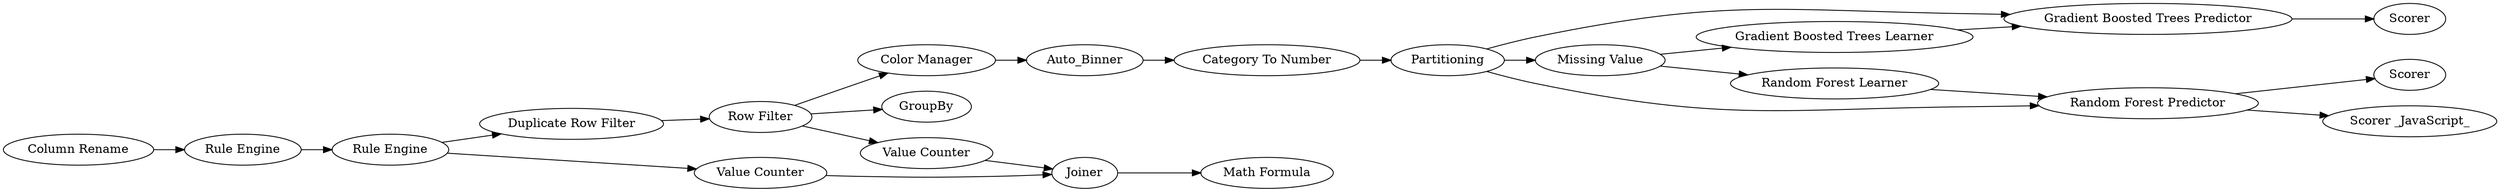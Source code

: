 digraph {
	"-8156522960155582336_23" [label=Joiner]
	"-8156522960155582336_10" [label=Scorer]
	"-8156522960155582336_27" [label="Gradient Boosted Trees Predictor"]
	"-8156522960155582336_26" [label="Gradient Boosted Trees Learner"]
	"-8156522960155582336_2" [label="Duplicate Row Filter"]
	"-8156522960155582336_24" [label="Math Formula"]
	"-8156522960155582336_14" [label="Column Rename"]
	"-8156522960155582336_4" [label="Color Manager"]
	"-8156522960155582336_19" [label="Scorer _JavaScript_"]
	"-8156522960155582336_20" [label=GroupBy]
	"-8156522960155582336_5" [label=Partitioning]
	"-8156522960155582336_6" [label="Missing Value"]
	"-8156522960155582336_28" [label=Scorer]
	"-8156522960155582336_17" [label="Rule Engine"]
	"-8156522960155582336_22" [label="Value Counter"]
	"-8156522960155582336_16" [label="Random Forest Learner"]
	"-8156522960155582336_15" [label="Row Filter"]
	"-8156522960155582336_9" [label="Random Forest Predictor"]
	"-8156522960155582336_25" [label="Rule Engine"]
	"-8156522960155582336_12" [label="Category To Number"]
	"-8156522960155582336_11" [label=Auto_Binner]
	"-8156522960155582336_21" [label="Value Counter"]
	"-8156522960155582336_9" -> "-8156522960155582336_10"
	"-8156522960155582336_5" -> "-8156522960155582336_6"
	"-8156522960155582336_25" -> "-8156522960155582336_22"
	"-8156522960155582336_17" -> "-8156522960155582336_25"
	"-8156522960155582336_16" -> "-8156522960155582336_9"
	"-8156522960155582336_12" -> "-8156522960155582336_5"
	"-8156522960155582336_22" -> "-8156522960155582336_23"
	"-8156522960155582336_6" -> "-8156522960155582336_26"
	"-8156522960155582336_4" -> "-8156522960155582336_11"
	"-8156522960155582336_27" -> "-8156522960155582336_28"
	"-8156522960155582336_5" -> "-8156522960155582336_27"
	"-8156522960155582336_25" -> "-8156522960155582336_2"
	"-8156522960155582336_23" -> "-8156522960155582336_24"
	"-8156522960155582336_9" -> "-8156522960155582336_19"
	"-8156522960155582336_11" -> "-8156522960155582336_12"
	"-8156522960155582336_6" -> "-8156522960155582336_16"
	"-8156522960155582336_21" -> "-8156522960155582336_23"
	"-8156522960155582336_14" -> "-8156522960155582336_17"
	"-8156522960155582336_15" -> "-8156522960155582336_21"
	"-8156522960155582336_26" -> "-8156522960155582336_27"
	"-8156522960155582336_15" -> "-8156522960155582336_4"
	"-8156522960155582336_2" -> "-8156522960155582336_15"
	"-8156522960155582336_15" -> "-8156522960155582336_20"
	"-8156522960155582336_5" -> "-8156522960155582336_9"
	rankdir=LR
}
